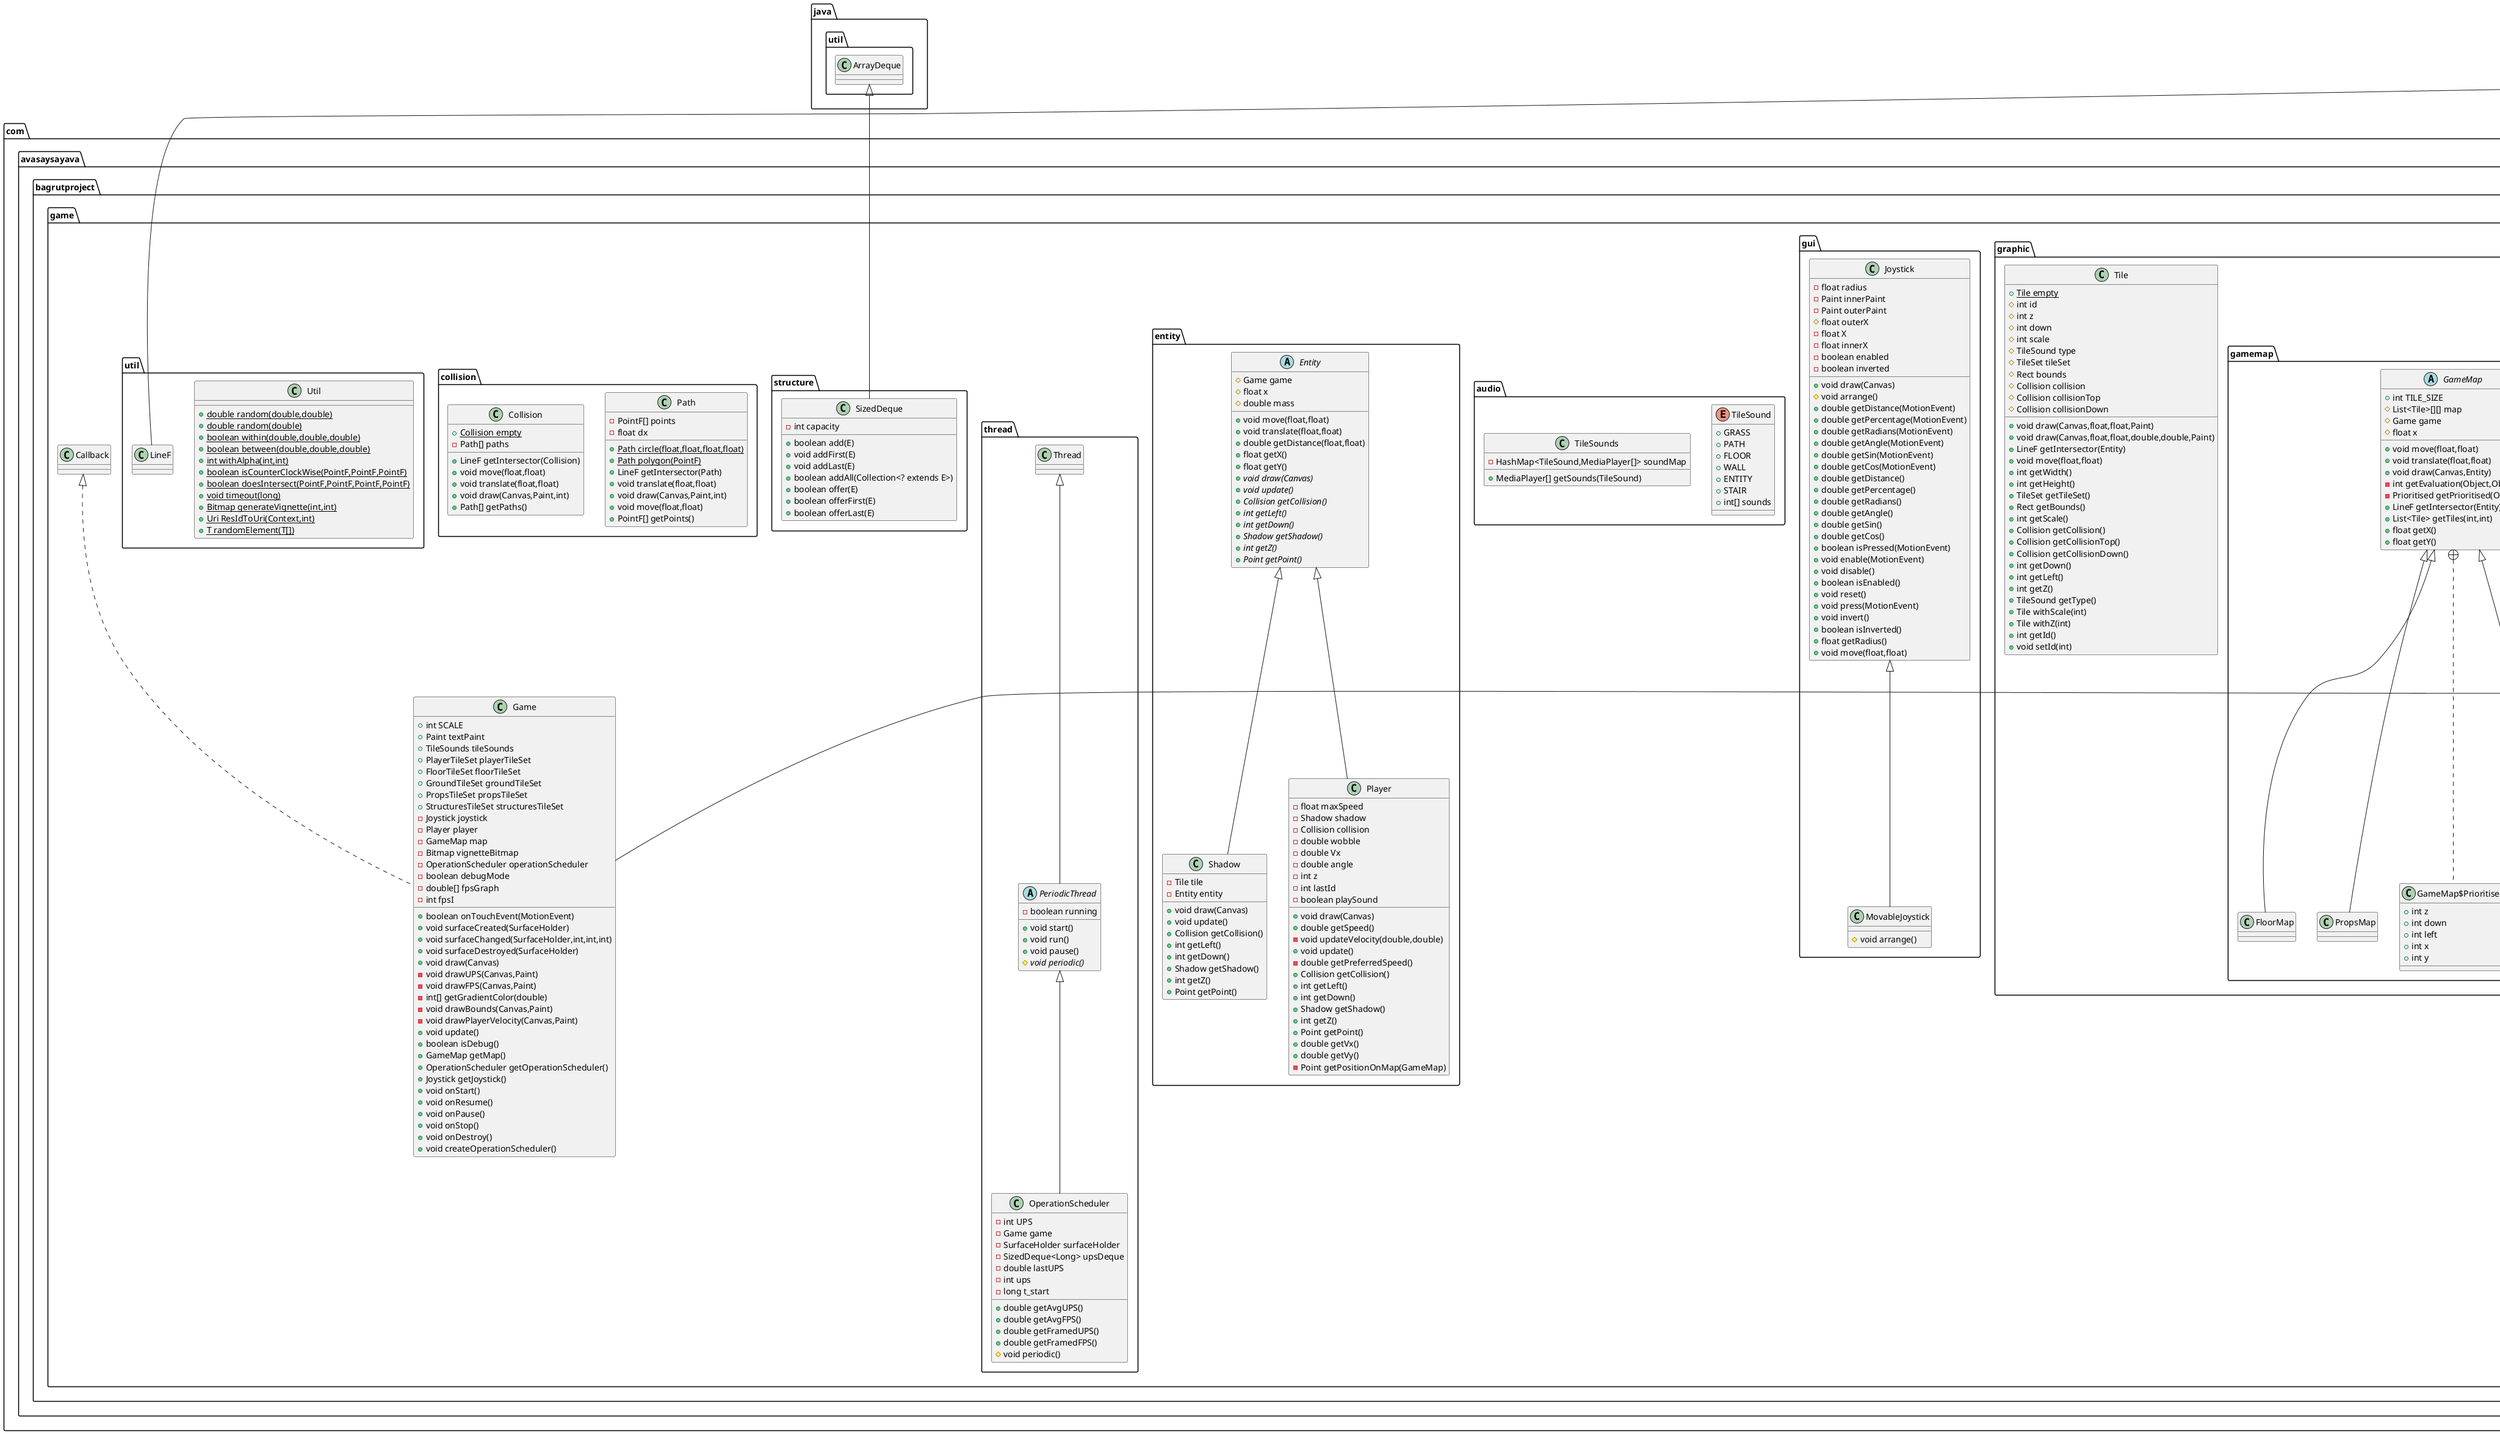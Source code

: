 @startuml
class com.avasaysayava.bagrutproject.game.graphic.tileset.FloorTileSet {
# Tile[] getTileArray()
}

class com.avasaysayava.bagrutproject.game.gui.Joystick {
- float radius
- Paint innerPaint
- Paint outerPaint
# float outerX
- float X
- float innerX
- boolean enabled
- boolean inverted
+ void draw(Canvas)
# void arrange()
+ double getDistance(MotionEvent)
+ double getPercentage(MotionEvent)
+ double getRadians(MotionEvent)
+ double getAngle(MotionEvent)
+ double getSin(MotionEvent)
+ double getCos(MotionEvent)
+ double getDistance()
+ double getPercentage()
+ double getRadians()
+ double getAngle()
+ double getSin()
+ double getCos()
+ boolean isPressed(MotionEvent)
+ void enable(MotionEvent)
+ void disable()
+ boolean isEnabled()
+ void reset()
+ void press(MotionEvent)
+ void invert()
+ boolean isInverted()
+ float getRadius()
+ void move(float,float)
}


class com.avasaysayava.bagrutproject.service.BackgroundMusicService {
- MediaPlayer player
+ IBinder onBind(Intent)
+ int onStartCommand(Intent,int,int)
+ void onDestroy()
}


class com.avasaysayava.bagrutproject.game.gui.MovableJoystick {
# void arrange()
}

class com.avasaysayava.bagrutproject.activity.GameActivity {
- Game game
- Intent backgroundMusicService
# void onCreate(Bundle)
# void onStart()
# void onResume()
# void onPause()
# void onStop()
# void onDestroy()
}


class com.avasaysayava.bagrutproject.game.Game {
+ int SCALE
+ Paint textPaint
+ TileSounds tileSounds
+ PlayerTileSet playerTileSet
+ FloorTileSet floorTileSet
+ GroundTileSet groundTileSet
+ PropsTileSet propsTileSet
+ StructuresTileSet structuresTileSet
- Joystick joystick
- Player player
- GameMap map
- Bitmap vignetteBitmap
- OperationScheduler operationScheduler
- boolean debugMode
- double[] fpsGraph
- int fpsI
+ boolean onTouchEvent(MotionEvent)
+ void surfaceCreated(SurfaceHolder)
+ void surfaceChanged(SurfaceHolder,int,int,int)
+ void surfaceDestroyed(SurfaceHolder)
+ void draw(Canvas)
- void drawUPS(Canvas,Paint)
- void drawFPS(Canvas,Paint)
- int[] getGradientColor(double)
- void drawBounds(Canvas,Paint)
- void drawPlayerVelocity(Canvas,Paint)
+ void update()
+ boolean isDebug()
+ GameMap getMap()
+ OperationScheduler getOperationScheduler()
+ Joystick getJoystick()
+ void onStart()
+ void onResume()
+ void onPause()
+ void onStop()
+ void onDestroy()
+ void createOperationScheduler()
}


class com.avasaysayava.bagrutproject.game.graphic.gamemap.FloorMap {
}
class com.avasaysayava.bagrutproject.game.graphic.tileset.StructuresTileSet {
# Tile[] getTileArray()
}

class com.avasaysayava.bagrutproject.game.graphic.tileset.PlayerTileSet {
# Tile[] getTileArray()
}

enum com.avasaysayava.bagrutproject.game.audio.TileSound {
+  GRASS
+  PATH
+  FLOOR
+  WALL
+  ENTITY
+  STAIR
+ int[] sounds
}

abstract class com.avasaysayava.bagrutproject.game.entity.Entity {
# Game game
# float x
# double mass
+ void move(float,float)
+ void translate(float,float)
+ double getDistance(float,float)
+ float getX()
+ float getY()
+ {abstract}void draw(Canvas)
+ {abstract}void update()
+ {abstract}Collision getCollision()
+ {abstract}int getLeft()
+ {abstract}int getDown()
+ {abstract}Shadow getShadow()
+ {abstract}int getZ()
+ {abstract}Point getPoint()
}


class com.avasaysayava.bagrutproject.game.graphic.tileset.PropsTileSet {
# Tile[] getTileArray()
}

abstract class com.avasaysayava.bagrutproject.game.graphic.tileset.TileSet {
- Bitmap bitmap
- Tile[] tiles
# {abstract}Tile[] getTileArray()
+ Bitmap getBitmap()
+ Tile getTile(int,int,int,int,int,int,Collision,Collision,Collision,TileSound)
+ Tile getTile(int,int,int,int,int,int,int,Collision,Collision,Collision,TileSound)
+ Tile getTile(int)
}


class com.avasaysayava.bagrutproject.activity.StartActivity {
# void onCreate(Bundle)
}

class com.avasaysayava.bagrutproject.game.thread.OperationScheduler {
- int UPS
- Game game
- SurfaceHolder surfaceHolder
- SizedDeque<Long> upsDeque
- double lastUPS
- int ups
- long t_start
+ double getAvgUPS()
+ double getAvgFPS()
+ double getFramedUPS()
+ double getFramedFPS()
# void periodic()
}


class com.avasaysayava.bagrutproject.game.structure.SizedDeque {
- int capacity
+ boolean add(E)
+ void addFirst(E)
+ void addLast(E)
+ boolean addAll(Collection<? extends E>)
+ boolean offer(E)
+ boolean offerFirst(E)
+ boolean offerLast(E)
}


class com.avasaysayava.bagrutproject.game.collision.Path {
- PointF[] points
- float dx
+ {static} Path circle(float,float,float,float)
+ {static} Path polygon(PointF)
+ LineF getIntersector(Path)
+ void translate(float,float)
+ void draw(Canvas,Paint,int)
+ void move(float,float)
+ PointF[] getPoints()
}


class com.avasaysayava.bagrutproject.game.collision.Collision {
+ {static} Collision empty
- Path[] paths
+ LineF getIntersector(Collision)
+ void move(float,float)
+ void translate(float,float)
+ void draw(Canvas,Paint,int)
+ Path[] getPaths()
}


class com.avasaysayava.bagrutproject.game.graphic.gamemap.PropsMap {
}
class com.avasaysayava.bagrutproject.game.audio.TileSounds {
- HashMap<TileSound,MediaPlayer[]> soundMap
+ MediaPlayer[] getSounds(TileSound)
}


class com.avasaysayava.bagrutproject.game.util.Util {
+ {static} double random(double,double)
+ {static} double random(double)
+ {static} boolean within(double,double,double)
+ {static} boolean between(double,double,double)
+ {static} int withAlpha(int,int)
+ {static} boolean isCounterClockWise(PointF,PointF,PointF)
+ {static} boolean doesIntersect(PointF,PointF,PointF,PointF)
+ {static} void timeout(long)
+ {static} Bitmap generateVignette(int,int)
+ {static} Uri ResIdToUri(Context,int)
+ {static} T randomElement(T[])
}

class com.avasaysayava.bagrutproject.game.util.LineF {
}
abstract class com.avasaysayava.bagrutproject.game.graphic.gamemap.GameMap {
+ int TILE_SIZE
# List<Tile>[][] map
# Game game
# float x
+ void move(float,float)
+ void translate(float,float)
+ void draw(Canvas,Entity)
- int getEvaluation(Object,Object)
- Prioritised getPrioritised(Object)
+ LineF getIntersector(Entity)
+ List<Tile> getTiles(int,int)
+ float getX()
+ float getY()
}


class com.avasaysayava.bagrutproject.game.graphic.gamemap.GameMap$Prioritised {
+ int z
+ int down
+ int left
+ int x
+ int y
}

class com.avasaysayava.bagrutproject.game.graphic.gamemap.GroundMap {
}
class com.avasaysayava.bagrutproject.game.graphic.gamemap.StructuresMap {
}
class com.avasaysayava.bagrutproject.activity.MainMenuActivity {
# void onCreate(Bundle)
}

class com.avasaysayava.bagrutproject.game.entity.Shadow {
- Tile tile
- Entity entity
+ void draw(Canvas)
+ void update()
+ Collision getCollision()
+ int getLeft()
+ int getDown()
+ Shadow getShadow()
+ int getZ()
+ Point getPoint()
}


class com.avasaysayava.bagrutproject.game.graphic.tileset.GroundTileSet {
# Tile[] getTileArray()
}

abstract class com.avasaysayava.bagrutproject.game.thread.PeriodicThread {
- boolean running
+ void start()
+ void run()
+ void pause()
# {abstract}void periodic()
}


class com.avasaysayava.bagrutproject.game.graphic.Tile {
+ {static} Tile empty
# int id
# int z
# int down
# int scale
# TileSound type
# TileSet tileSet
# Rect bounds
# Collision collision
# Collision collisionTop
# Collision collisionDown
+ void draw(Canvas,float,float,Paint)
+ void draw(Canvas,float,float,double,double,Paint)
+ LineF getIntersector(Entity)
+ void move(float,float)
+ int getWidth()
+ int getHeight()
+ TileSet getTileSet()
+ Rect getBounds()
+ int getScale()
+ Collision getCollision()
+ Collision getCollisionTop()
+ Collision getCollisionDown()
+ int getDown()
+ int getLeft()
+ int getZ()
+ TileSound getType()
+ Tile withScale(int)
+ Tile withZ(int)
+ int getId()
+ void setId(int)
}


class com.avasaysayava.bagrutproject.game.entity.Player {
- float maxSpeed
- Shadow shadow
- Collision collision
- double wobble
- double Vx
- double angle
- int z
- int lastId
- boolean playSound
+ void draw(Canvas)
+ double getSpeed()
- void updateVelocity(double,double)
+ void update()
- double getPreferredSpeed()
+ Collision getCollision()
+ int getLeft()
+ int getDown()
+ Shadow getShadow()
+ int getZ()
+ Point getPoint()
+ double getVx()
+ double getVy()
- Point getPositionOnMap(GameMap)
}




com.avasaysayava.bagrutproject.game.graphic.tileset.TileSet <|-- com.avasaysayava.bagrutproject.game.graphic.tileset.FloorTileSet
android.app.Service <|-- com.avasaysayava.bagrutproject.service.BackgroundMusicService
com.avasaysayava.bagrutproject.game.gui.Joystick <|-- com.avasaysayava.bagrutproject.game.gui.MovableJoystick
android.app.Activity <|-- com.avasaysayava.bagrutproject.activity.GameActivity
com.avasaysayava.bagrutproject.game.Callback <|.. com.avasaysayava.bagrutproject.game.Game
android.view.SurfaceView <|-- com.avasaysayava.bagrutproject.game.Game
com.avasaysayava.bagrutproject.game.graphic.gamemap.GameMap <|-- com.avasaysayava.bagrutproject.game.graphic.gamemap.FloorMap
com.avasaysayava.bagrutproject.game.graphic.tileset.TileSet <|-- com.avasaysayava.bagrutproject.game.graphic.tileset.StructuresTileSet
com.avasaysayava.bagrutproject.game.graphic.tileset.TileSet <|-- com.avasaysayava.bagrutproject.game.graphic.tileset.PlayerTileSet
com.avasaysayava.bagrutproject.game.graphic.tileset.TileSet <|-- com.avasaysayava.bagrutproject.game.graphic.tileset.PropsTileSet
android.app.Activity <|-- com.avasaysayava.bagrutproject.activity.StartActivity
com.avasaysayava.bagrutproject.game.thread.PeriodicThread <|-- com.avasaysayava.bagrutproject.game.thread.OperationScheduler
java.util.ArrayDeque <|-- com.avasaysayava.bagrutproject.game.structure.SizedDeque
com.avasaysayava.bagrutproject.game.graphic.gamemap.GameMap <|-- com.avasaysayava.bagrutproject.game.graphic.gamemap.PropsMap
android.util.Pair <|-- com.avasaysayava.bagrutproject.game.util.LineF
com.avasaysayava.bagrutproject.game.graphic.gamemap.GameMap +.. com.avasaysayava.bagrutproject.game.graphic.gamemap.GameMap$Prioritised
com.avasaysayava.bagrutproject.game.graphic.gamemap.GameMap <|-- com.avasaysayava.bagrutproject.game.graphic.gamemap.GroundMap
com.avasaysayava.bagrutproject.game.graphic.gamemap.GameMap <|-- com.avasaysayava.bagrutproject.game.graphic.gamemap.StructuresMap
android.app.Activity <|-- com.avasaysayava.bagrutproject.activity.MainMenuActivity
com.avasaysayava.bagrutproject.game.entity.Entity <|-- com.avasaysayava.bagrutproject.game.entity.Shadow
com.avasaysayava.bagrutproject.game.graphic.tileset.TileSet <|-- com.avasaysayava.bagrutproject.game.graphic.tileset.GroundTileSet
com.avasaysayava.bagrutproject.game.thread.Thread <|-- com.avasaysayava.bagrutproject.game.thread.PeriodicThread
com.avasaysayava.bagrutproject.game.entity.Entity <|-- com.avasaysayava.bagrutproject.game.entity.Player
@enduml